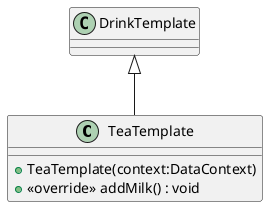 @startuml
class TeaTemplate {
    + TeaTemplate(context:DataContext)
    + <<override>> addMilk() : void
}
DrinkTemplate <|-- TeaTemplate
@enduml

